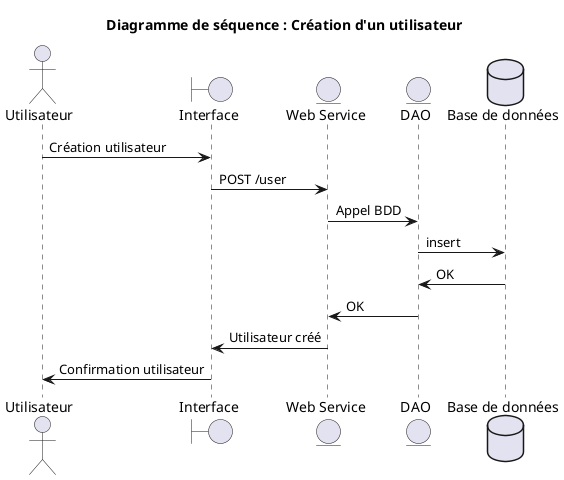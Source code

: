 @startuml test
actor Utilisateur as user
boundary Interface    as interface
entity "Web Service" as API
entity DAO as dao
database "Base de données" as db

user -> interface : Création utilisateur
interface -> API : POST /user
API -> dao : Appel BDD
dao -> db : insert
db -> dao : OK
dao -> API : OK
API -> interface : Utilisateur créé
interface -> user : Confirmation utilisateur

title Diagramme de séquence : Création d'un utilisateur

@enduml
